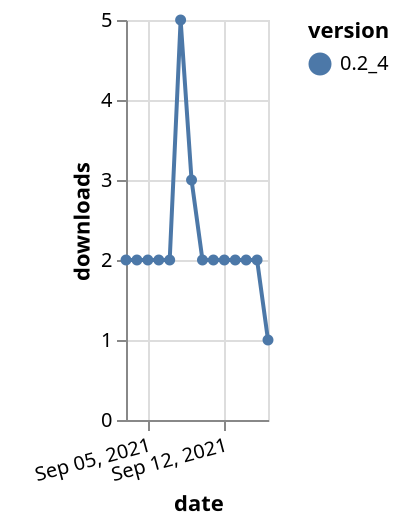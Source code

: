 {"$schema": "https://vega.github.io/schema/vega-lite/v5.json", "description": "A simple bar chart with embedded data.", "data": {"values": [{"date": "2021-09-03", "total": 3757, "delta": 2, "version": "0.2_4"}, {"date": "2021-09-04", "total": 3759, "delta": 2, "version": "0.2_4"}, {"date": "2021-09-05", "total": 3761, "delta": 2, "version": "0.2_4"}, {"date": "2021-09-06", "total": 3763, "delta": 2, "version": "0.2_4"}, {"date": "2021-09-07", "total": 3765, "delta": 2, "version": "0.2_4"}, {"date": "2021-09-08", "total": 3770, "delta": 5, "version": "0.2_4"}, {"date": "2021-09-09", "total": 3773, "delta": 3, "version": "0.2_4"}, {"date": "2021-09-10", "total": 3775, "delta": 2, "version": "0.2_4"}, {"date": "2021-09-11", "total": 3777, "delta": 2, "version": "0.2_4"}, {"date": "2021-09-12", "total": 3779, "delta": 2, "version": "0.2_4"}, {"date": "2021-09-13", "total": 3781, "delta": 2, "version": "0.2_4"}, {"date": "2021-09-14", "total": 3783, "delta": 2, "version": "0.2_4"}, {"date": "2021-09-15", "total": 3785, "delta": 2, "version": "0.2_4"}, {"date": "2021-09-16", "total": 3786, "delta": 1, "version": "0.2_4"}]}, "width": "container", "mark": {"type": "line", "point": {"filled": true}}, "encoding": {"x": {"field": "date", "type": "temporal", "timeUnit": "yearmonthdate", "title": "date", "axis": {"labelAngle": -15}}, "y": {"field": "delta", "type": "quantitative", "title": "downloads"}, "color": {"field": "version", "type": "nominal"}, "tooltip": {"field": "delta"}}}